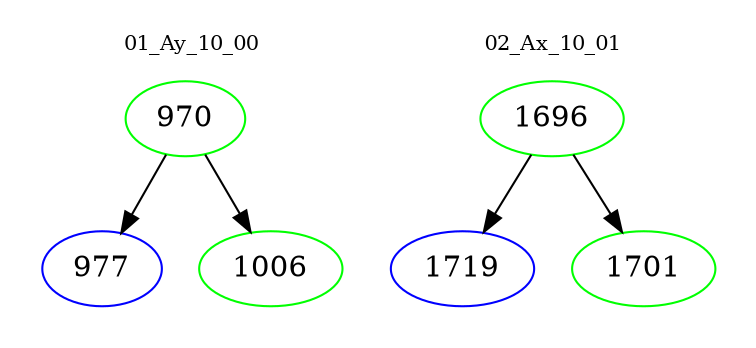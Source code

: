 digraph{
subgraph cluster_0 {
color = white
label = "01_Ay_10_00";
fontsize=10;
T0_970 [label="970", color="green"]
T0_970 -> T0_977 [color="black"]
T0_977 [label="977", color="blue"]
T0_970 -> T0_1006 [color="black"]
T0_1006 [label="1006", color="green"]
}
subgraph cluster_1 {
color = white
label = "02_Ax_10_01";
fontsize=10;
T1_1696 [label="1696", color="green"]
T1_1696 -> T1_1719 [color="black"]
T1_1719 [label="1719", color="blue"]
T1_1696 -> T1_1701 [color="black"]
T1_1701 [label="1701", color="green"]
}
}
